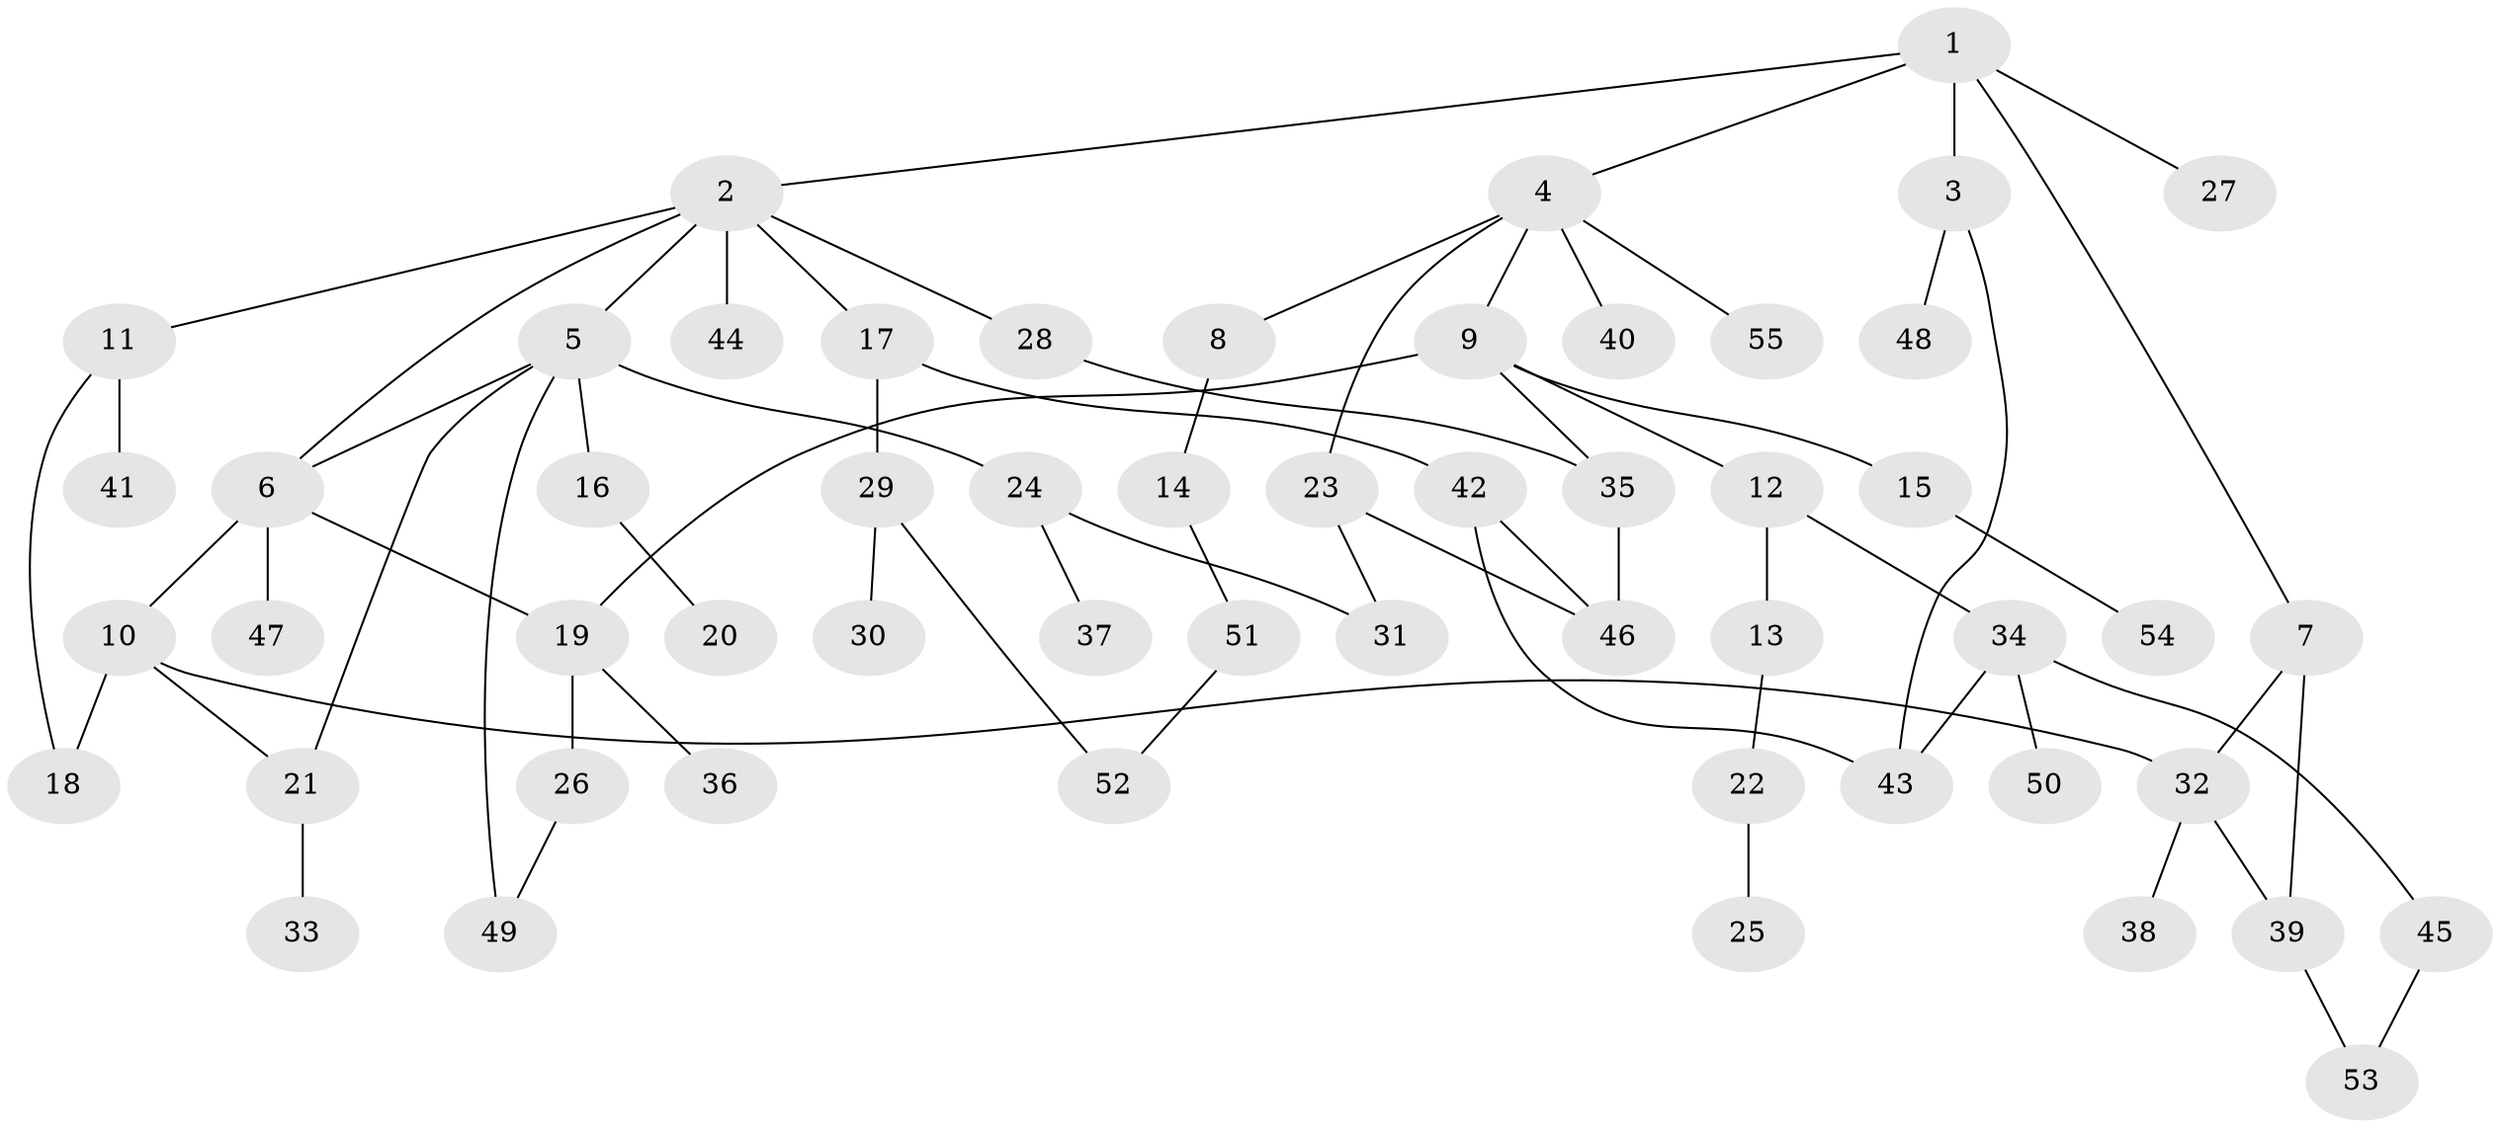 // Generated by graph-tools (version 1.1) at 2025/13/03/09/25 04:13:39]
// undirected, 55 vertices, 69 edges
graph export_dot {
graph [start="1"]
  node [color=gray90,style=filled];
  1;
  2;
  3;
  4;
  5;
  6;
  7;
  8;
  9;
  10;
  11;
  12;
  13;
  14;
  15;
  16;
  17;
  18;
  19;
  20;
  21;
  22;
  23;
  24;
  25;
  26;
  27;
  28;
  29;
  30;
  31;
  32;
  33;
  34;
  35;
  36;
  37;
  38;
  39;
  40;
  41;
  42;
  43;
  44;
  45;
  46;
  47;
  48;
  49;
  50;
  51;
  52;
  53;
  54;
  55;
  1 -- 2;
  1 -- 3;
  1 -- 4;
  1 -- 7;
  1 -- 27;
  2 -- 5;
  2 -- 11;
  2 -- 17;
  2 -- 28;
  2 -- 44;
  2 -- 6;
  3 -- 43;
  3 -- 48;
  4 -- 8;
  4 -- 9;
  4 -- 23;
  4 -- 40;
  4 -- 55;
  5 -- 6;
  5 -- 16;
  5 -- 21;
  5 -- 24;
  5 -- 49;
  6 -- 10;
  6 -- 19;
  6 -- 47;
  7 -- 32;
  7 -- 39;
  8 -- 14;
  9 -- 12;
  9 -- 15;
  9 -- 35;
  9 -- 19;
  10 -- 32;
  10 -- 18;
  10 -- 21;
  11 -- 18;
  11 -- 41;
  12 -- 13;
  12 -- 34;
  13 -- 22;
  14 -- 51;
  15 -- 54;
  16 -- 20;
  17 -- 29;
  17 -- 42;
  19 -- 26;
  19 -- 36;
  21 -- 33;
  22 -- 25;
  23 -- 46;
  23 -- 31;
  24 -- 31;
  24 -- 37;
  26 -- 49;
  28 -- 35;
  29 -- 30;
  29 -- 52;
  32 -- 38;
  32 -- 39;
  34 -- 45;
  34 -- 50;
  34 -- 43;
  35 -- 46;
  39 -- 53;
  42 -- 46;
  42 -- 43;
  45 -- 53;
  51 -- 52;
}
